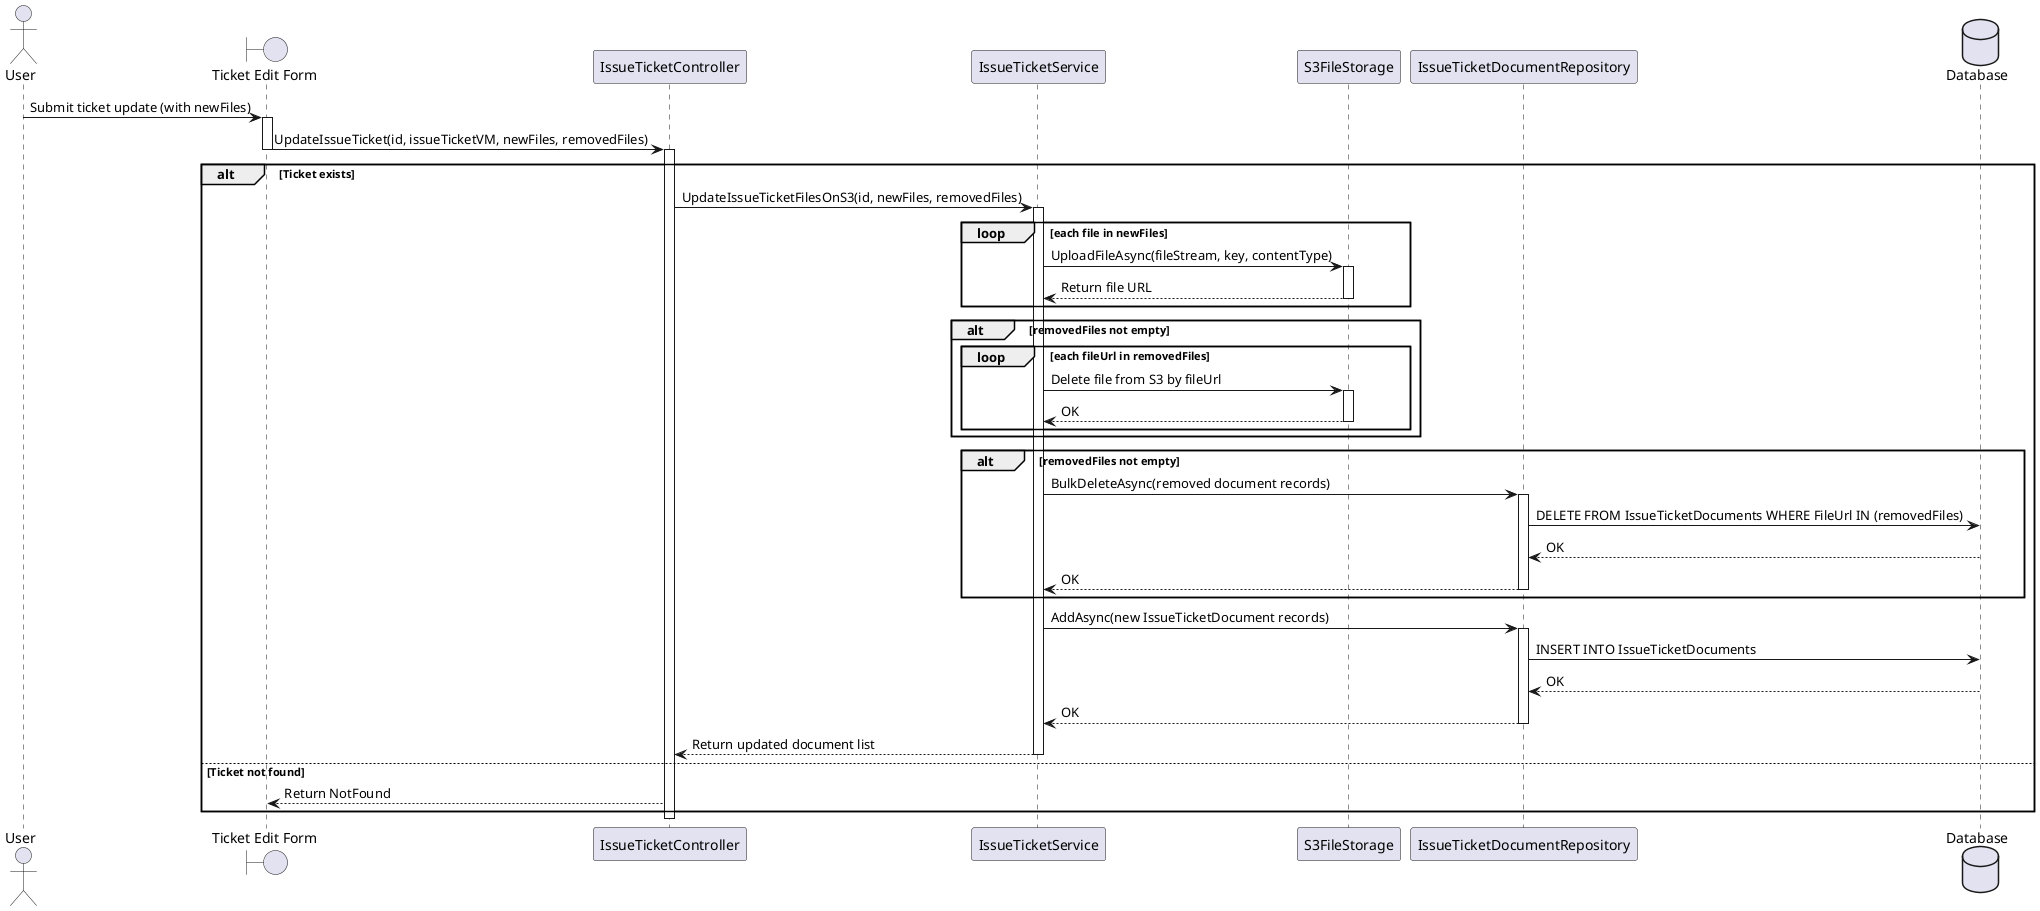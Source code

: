 @startuml
actor User
boundary "Ticket Edit Form" as Screen
participant "IssueTicketController" as Controller
participant "IssueTicketService" as Service
participant "S3FileStorage" as S3
participant "IssueTicketDocumentRepository" as DocRepo
database "Database" as DB

User -> Screen : Submit ticket update (with newFiles)
activate Screen
Screen -> Controller : UpdateIssueTicket(id, issueTicketVM, newFiles, removedFiles)
deactivate Screen
activate Controller

alt Ticket exists
    Controller -> Service : UpdateIssueTicketFilesOnS3(id, newFiles, removedFiles)
    activate Service

    ' === Upload new files ===
    loop each file in newFiles
        Service -> S3 : UploadFileAsync(fileStream, key, contentType)
        activate S3
        S3 --> Service : Return file URL
        deactivate S3
    end

    ' === Delete removed files from S3 (if any) ===
    alt removedFiles not empty
        loop each fileUrl in removedFiles
            Service -> S3 : Delete file from S3 by fileUrl
            activate S3
            S3 --> Service : OK
            deactivate S3
        end
    end

    ' === Update DB: Delete removed document records ===
    alt removedFiles not empty
        Service -> DocRepo : BulkDeleteAsync(removed document records)
        activate DocRepo
        DocRepo -> DB : DELETE FROM IssueTicketDocuments WHERE FileUrl IN (removedFiles)
        DB --> DocRepo : OK
        DocRepo --> Service : OK
        deactivate DocRepo
    end

    ' === Add new document records ===
    Service -> DocRepo : AddAsync(new IssueTicketDocument records)
    activate DocRepo
    DocRepo -> DB : INSERT INTO IssueTicketDocuments
    DB --> DocRepo : OK
    DocRepo --> Service : OK
    deactivate DocRepo

    Service --> Controller : Return updated document list
    deactivate Service
else Ticket not found
    Controller --> Screen : Return NotFound
end
deactivate Controller
@enduml
